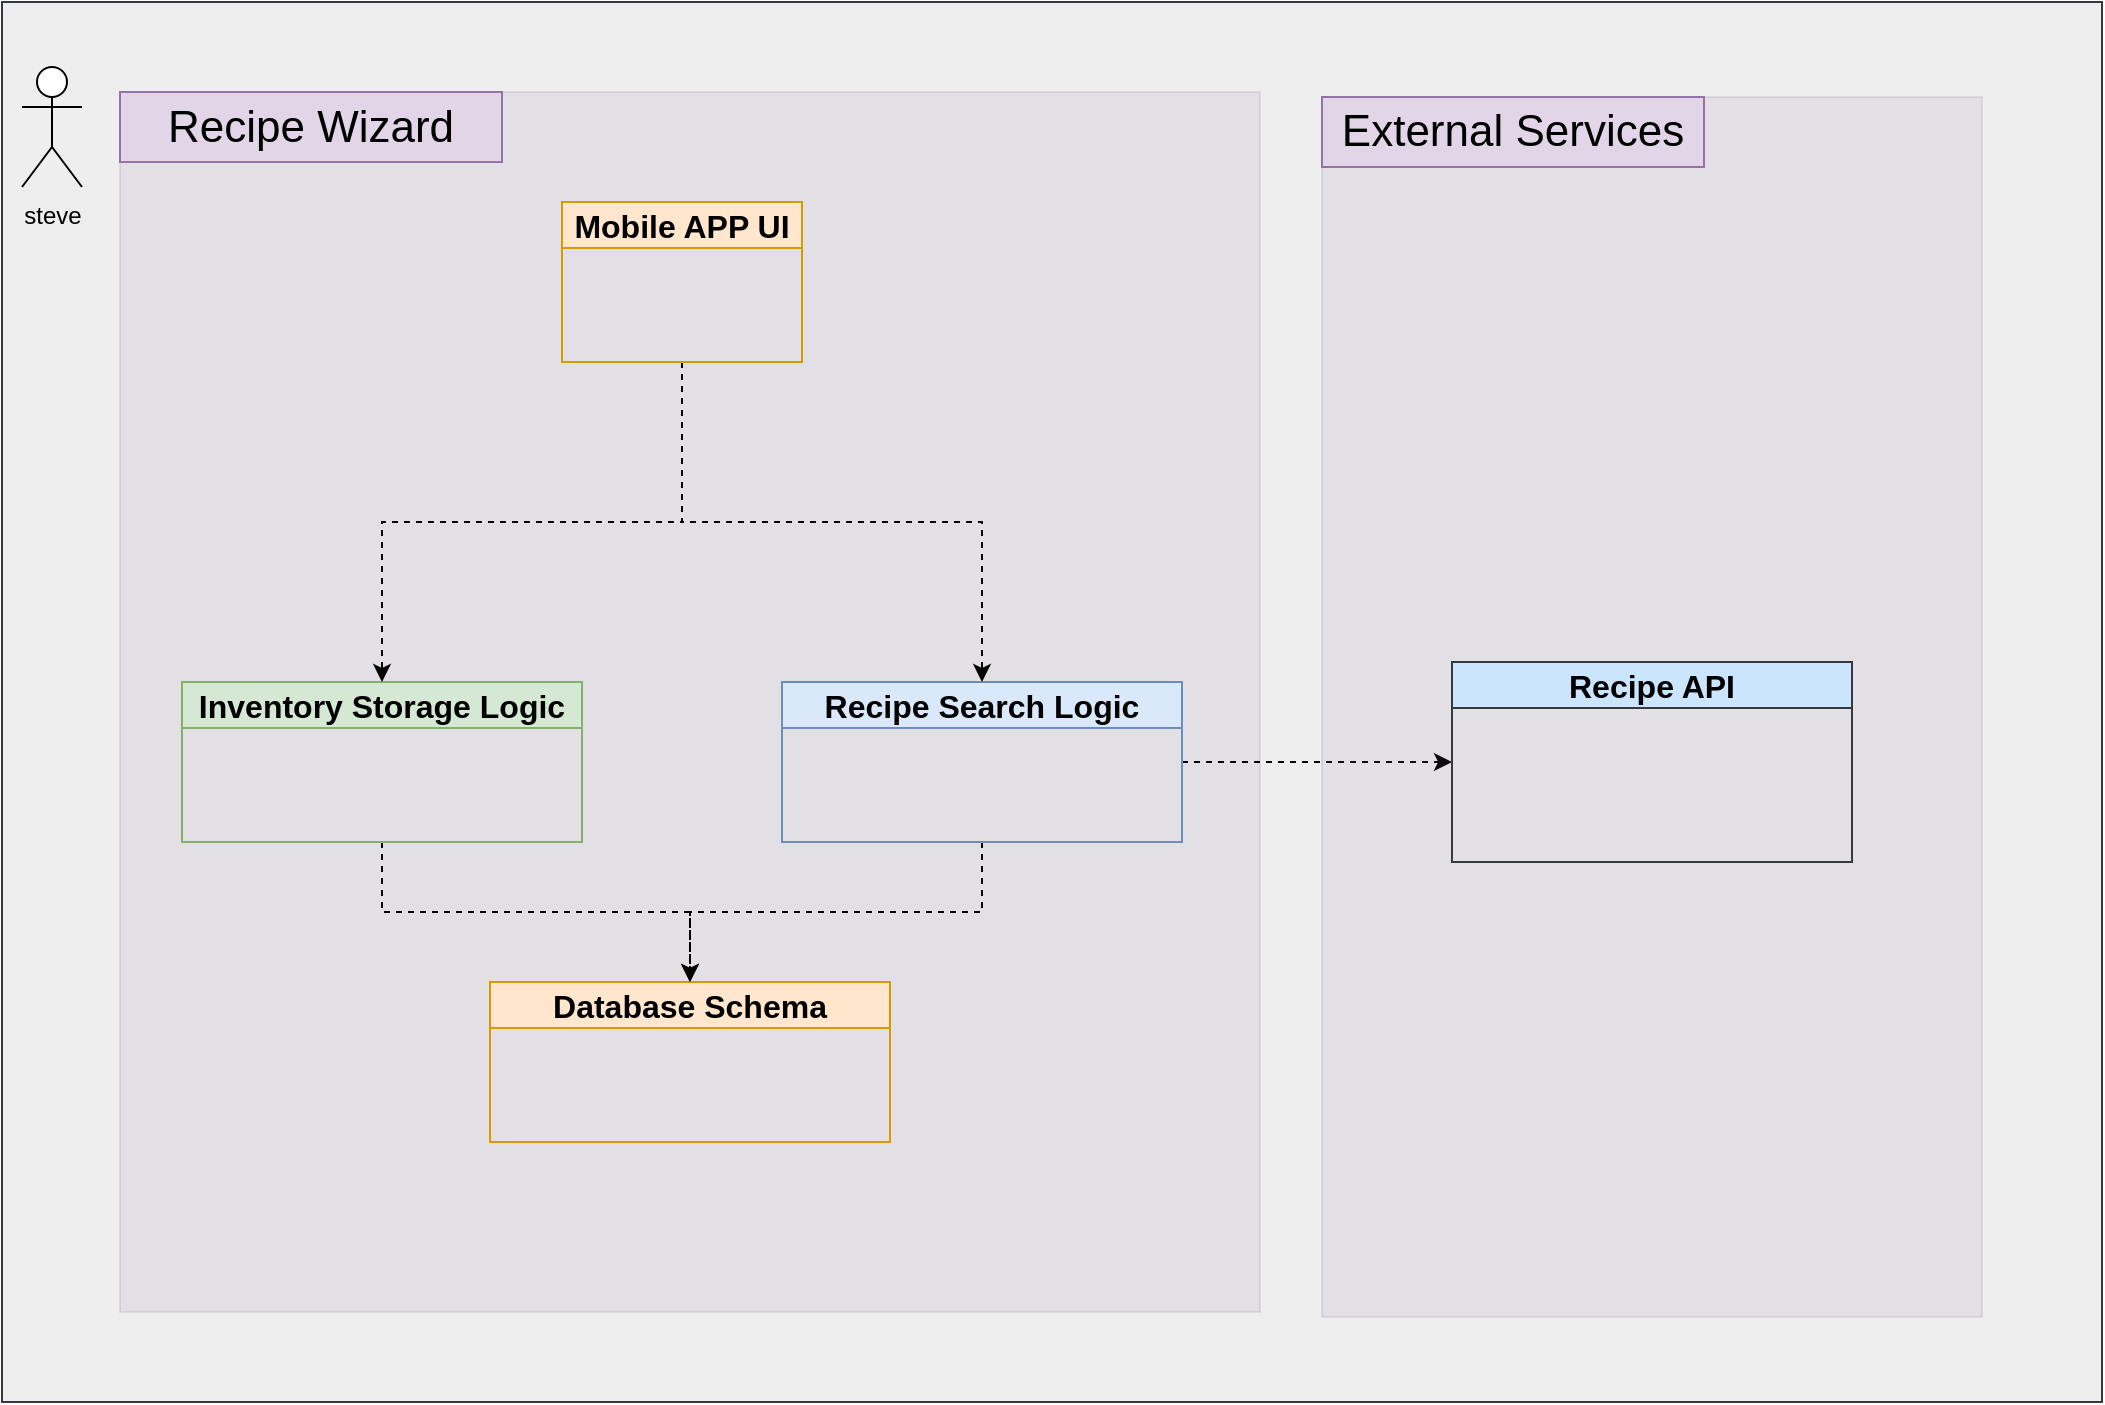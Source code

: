 <mxfile version="21.0.6" type="device"><diagram id="C5RBs43oDa-KdzZeNtuy" name="Page-1"><mxGraphModel dx="1434" dy="810" grid="1" gridSize="10" guides="1" tooltips="1" connect="1" arrows="1" fold="1" page="1" pageScale="1" pageWidth="827" pageHeight="1169" math="0" shadow="0"><root><mxCell id="WIyWlLk6GJQsqaUBKTNV-0"/><mxCell id="WIyWlLk6GJQsqaUBKTNV-1" parent="WIyWlLk6GJQsqaUBKTNV-0"/><mxCell id="XsXMmIPsnvYbfb9QBvyF-20" value="" style="rounded=0;whiteSpace=wrap;html=1;fillColor=#eeeeee;strokeColor=#36393d;" vertex="1" parent="WIyWlLk6GJQsqaUBKTNV-1"><mxGeometry x="70" y="120" width="1050" height="700" as="geometry"/></mxCell><mxCell id="XsXMmIPsnvYbfb9QBvyF-19" value="" style="rounded=0;whiteSpace=wrap;html=1;fillColor=#76608a;fontColor=#ffffff;strokeColor=#432D57;opacity=10;" vertex="1" parent="WIyWlLk6GJQsqaUBKTNV-1"><mxGeometry x="129" y="165" width="570" height="610" as="geometry"/></mxCell><mxCell id="XsXMmIPsnvYbfb9QBvyF-12" value="Database Schema" style="swimlane;whiteSpace=wrap;html=1;fillColor=#ffe6cc;strokeColor=#d79b00;fontSize=16;" vertex="1" parent="WIyWlLk6GJQsqaUBKTNV-1"><mxGeometry x="314" y="610" width="200" height="80" as="geometry"/></mxCell><mxCell id="XsXMmIPsnvYbfb9QBvyF-26" style="edgeStyle=orthogonalEdgeStyle;rounded=0;orthogonalLoop=1;jettySize=auto;html=1;dashed=1;" edge="1" parent="WIyWlLk6GJQsqaUBKTNV-1" source="XsXMmIPsnvYbfb9QBvyF-14" target="XsXMmIPsnvYbfb9QBvyF-12"><mxGeometry relative="1" as="geometry"/></mxCell><mxCell id="XsXMmIPsnvYbfb9QBvyF-14" value="Inventory Storage Logic" style="swimlane;whiteSpace=wrap;html=1;fillColor=#d5e8d4;strokeColor=#82b366;startSize=23;fontSize=16;" vertex="1" parent="WIyWlLk6GJQsqaUBKTNV-1"><mxGeometry x="160" y="460" width="200" height="80" as="geometry"/></mxCell><mxCell id="XsXMmIPsnvYbfb9QBvyF-27" style="edgeStyle=orthogonalEdgeStyle;rounded=0;orthogonalLoop=1;jettySize=auto;html=1;dashed=1;" edge="1" parent="WIyWlLk6GJQsqaUBKTNV-1" source="XsXMmIPsnvYbfb9QBvyF-17" target="XsXMmIPsnvYbfb9QBvyF-12"><mxGeometry relative="1" as="geometry"/></mxCell><mxCell id="XsXMmIPsnvYbfb9QBvyF-30" style="edgeStyle=orthogonalEdgeStyle;rounded=0;orthogonalLoop=1;jettySize=auto;html=1;dashed=1;" edge="1" parent="WIyWlLk6GJQsqaUBKTNV-1" source="XsXMmIPsnvYbfb9QBvyF-17" target="XsXMmIPsnvYbfb9QBvyF-22"><mxGeometry relative="1" as="geometry"/></mxCell><mxCell id="XsXMmIPsnvYbfb9QBvyF-17" value="Recipe Search Logic" style="swimlane;whiteSpace=wrap;html=1;fillColor=#dae8fc;strokeColor=#6c8ebf;startSize=23;fontSize=16;" vertex="1" parent="WIyWlLk6GJQsqaUBKTNV-1"><mxGeometry x="460" y="460" width="200" height="80" as="geometry"/></mxCell><mxCell id="XsXMmIPsnvYbfb9QBvyF-28" style="edgeStyle=orthogonalEdgeStyle;rounded=0;orthogonalLoop=1;jettySize=auto;html=1;dashed=1;" edge="1" parent="WIyWlLk6GJQsqaUBKTNV-1" source="XsXMmIPsnvYbfb9QBvyF-18" target="XsXMmIPsnvYbfb9QBvyF-14"><mxGeometry relative="1" as="geometry"/></mxCell><mxCell id="XsXMmIPsnvYbfb9QBvyF-29" style="edgeStyle=orthogonalEdgeStyle;rounded=0;orthogonalLoop=1;jettySize=auto;html=1;dashed=1;" edge="1" parent="WIyWlLk6GJQsqaUBKTNV-1" source="XsXMmIPsnvYbfb9QBvyF-18" target="XsXMmIPsnvYbfb9QBvyF-17"><mxGeometry relative="1" as="geometry"/></mxCell><mxCell id="XsXMmIPsnvYbfb9QBvyF-18" value="Mobile APP UI" style="swimlane;whiteSpace=wrap;html=1;fillColor=#ffe6cc;strokeColor=#d79b00;fontSize=16;" vertex="1" parent="WIyWlLk6GJQsqaUBKTNV-1"><mxGeometry x="350" y="220" width="120" height="80" as="geometry"/></mxCell><mxCell id="XsXMmIPsnvYbfb9QBvyF-21" value="" style="rounded=0;whiteSpace=wrap;html=1;fillColor=#76608a;fontColor=#ffffff;strokeColor=#432D57;opacity=10;" vertex="1" parent="WIyWlLk6GJQsqaUBKTNV-1"><mxGeometry x="730" y="167.5" width="330" height="610" as="geometry"/></mxCell><mxCell id="XsXMmIPsnvYbfb9QBvyF-22" value="Recipe API" style="swimlane;whiteSpace=wrap;html=1;fillColor=#cce5ff;strokeColor=#36393d;fontSize=16;" vertex="1" parent="WIyWlLk6GJQsqaUBKTNV-1"><mxGeometry x="795" y="450" width="200" height="100" as="geometry"/></mxCell><mxCell id="XsXMmIPsnvYbfb9QBvyF-23" value="&lt;font style=&quot;font-size: 22px;&quot;&gt;Recipe Wizard&lt;br style=&quot;font-size: 22px;&quot;&gt;&lt;/font&gt;" style="rounded=0;whiteSpace=wrap;html=1;fontSize=22;fillColor=#e1d5e7;strokeColor=#9673a6;gradientColor=none;" vertex="1" parent="WIyWlLk6GJQsqaUBKTNV-1"><mxGeometry x="129" y="165" width="191" height="35" as="geometry"/></mxCell><mxCell id="XsXMmIPsnvYbfb9QBvyF-24" value="&lt;font style=&quot;font-size: 22px;&quot;&gt;External Services&lt;br style=&quot;font-size: 22px;&quot;&gt;&lt;/font&gt;" style="rounded=0;whiteSpace=wrap;html=1;fontSize=22;fillColor=#e1d5e7;strokeColor=#9673a6;gradientColor=none;" vertex="1" parent="WIyWlLk6GJQsqaUBKTNV-1"><mxGeometry x="730" y="167.5" width="191" height="35" as="geometry"/></mxCell><mxCell id="XsXMmIPsnvYbfb9QBvyF-31" value="steve&lt;br&gt;" style="shape=umlActor;verticalLabelPosition=bottom;verticalAlign=top;html=1;outlineConnect=0;" vertex="1" parent="WIyWlLk6GJQsqaUBKTNV-1"><mxGeometry x="80" y="152.5" width="30" height="60" as="geometry"/></mxCell></root></mxGraphModel></diagram></mxfile>